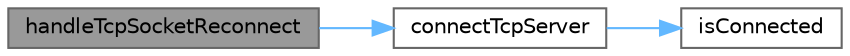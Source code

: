 digraph "handleTcpSocketReconnect"
{
 // LATEX_PDF_SIZE
  bgcolor="transparent";
  edge [fontname=Helvetica,fontsize=10,labelfontname=Helvetica,labelfontsize=10];
  node [fontname=Helvetica,fontsize=10,shape=box,height=0.2,width=0.4];
  rankdir="LR";
  Node1 [id="Node000001",label="handleTcpSocketReconnect",height=0.2,width=0.4,color="gray40", fillcolor="grey60", style="filled", fontcolor="black",tooltip="处理断开重连"];
  Node1 -> Node2 [id="edge1_Node000001_Node000002",color="steelblue1",style="solid",tooltip=" "];
  Node2 [id="Node000002",label="connectTcpServer",height=0.2,width=0.4,color="grey40", fillcolor="white", style="filled",URL="$class_c_tcp_socket.html#ad75873168c9ffd1ca2f537095292dd7e",tooltip="连接tcp服务器"];
  Node2 -> Node3 [id="edge2_Node000002_Node000003",color="steelblue1",style="solid",tooltip=" "];
  Node3 [id="Node000003",label="isConnected",height=0.2,width=0.4,color="grey40", fillcolor="white", style="filled",URL="$class_c_tcp_socket.html#a772f8f0487e0d3804e9da7585e23a29a",tooltip="检测是否连接成功"];
}
